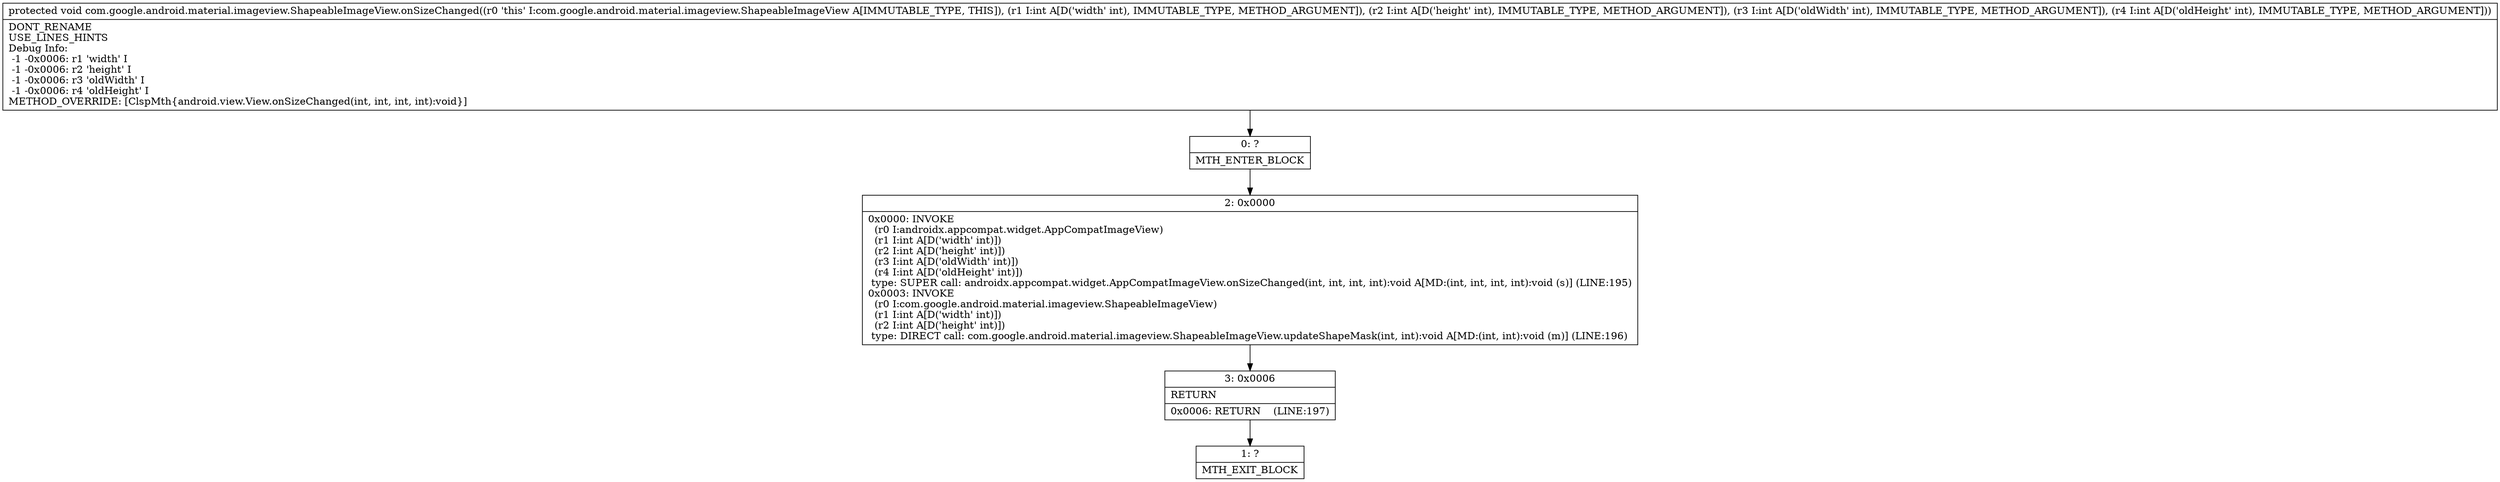 digraph "CFG forcom.google.android.material.imageview.ShapeableImageView.onSizeChanged(IIII)V" {
Node_0 [shape=record,label="{0\:\ ?|MTH_ENTER_BLOCK\l}"];
Node_2 [shape=record,label="{2\:\ 0x0000|0x0000: INVOKE  \l  (r0 I:androidx.appcompat.widget.AppCompatImageView)\l  (r1 I:int A[D('width' int)])\l  (r2 I:int A[D('height' int)])\l  (r3 I:int A[D('oldWidth' int)])\l  (r4 I:int A[D('oldHeight' int)])\l type: SUPER call: androidx.appcompat.widget.AppCompatImageView.onSizeChanged(int, int, int, int):void A[MD:(int, int, int, int):void (s)] (LINE:195)\l0x0003: INVOKE  \l  (r0 I:com.google.android.material.imageview.ShapeableImageView)\l  (r1 I:int A[D('width' int)])\l  (r2 I:int A[D('height' int)])\l type: DIRECT call: com.google.android.material.imageview.ShapeableImageView.updateShapeMask(int, int):void A[MD:(int, int):void (m)] (LINE:196)\l}"];
Node_3 [shape=record,label="{3\:\ 0x0006|RETURN\l|0x0006: RETURN    (LINE:197)\l}"];
Node_1 [shape=record,label="{1\:\ ?|MTH_EXIT_BLOCK\l}"];
MethodNode[shape=record,label="{protected void com.google.android.material.imageview.ShapeableImageView.onSizeChanged((r0 'this' I:com.google.android.material.imageview.ShapeableImageView A[IMMUTABLE_TYPE, THIS]), (r1 I:int A[D('width' int), IMMUTABLE_TYPE, METHOD_ARGUMENT]), (r2 I:int A[D('height' int), IMMUTABLE_TYPE, METHOD_ARGUMENT]), (r3 I:int A[D('oldWidth' int), IMMUTABLE_TYPE, METHOD_ARGUMENT]), (r4 I:int A[D('oldHeight' int), IMMUTABLE_TYPE, METHOD_ARGUMENT]))  | DONT_RENAME\lUSE_LINES_HINTS\lDebug Info:\l  \-1 \-0x0006: r1 'width' I\l  \-1 \-0x0006: r2 'height' I\l  \-1 \-0x0006: r3 'oldWidth' I\l  \-1 \-0x0006: r4 'oldHeight' I\lMETHOD_OVERRIDE: [ClspMth\{android.view.View.onSizeChanged(int, int, int, int):void\}]\l}"];
MethodNode -> Node_0;Node_0 -> Node_2;
Node_2 -> Node_3;
Node_3 -> Node_1;
}

